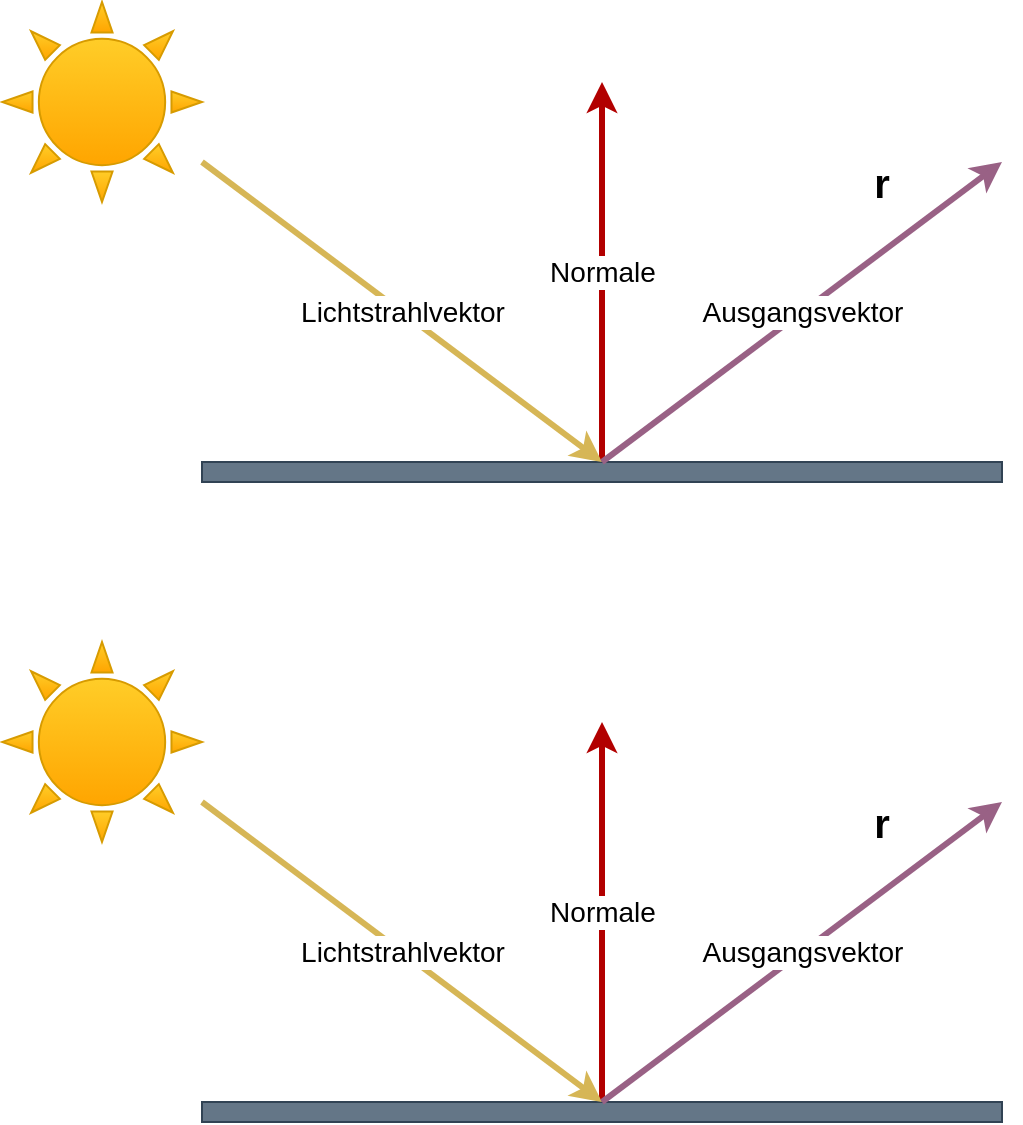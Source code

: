 <mxfile version="14.1.8" type="device"><diagram id="tv-FqhEi4aGZMKUZieT2" name="Seite-1"><mxGraphModel dx="1038" dy="607" grid="1" gridSize="10" guides="1" tooltips="1" connect="1" arrows="1" fold="1" page="1" pageScale="1" pageWidth="827" pageHeight="1169" math="0" shadow="0"><root><mxCell id="0"/><mxCell id="1" parent="0"/><mxCell id="y-wmGOKamCPycivVrnCJ-3" value="Normale" style="edgeStyle=orthogonalEdgeStyle;rounded=0;orthogonalLoop=1;jettySize=auto;html=1;exitX=0.5;exitY=0;exitDx=0;exitDy=0;fillColor=#e51400;strokeColor=#B20000;strokeWidth=3;horizontal=1;verticalAlign=middle;labelPosition=center;verticalLabelPosition=middle;align=center;fontSize=14;" edge="1" parent="1" source="y-wmGOKamCPycivVrnCJ-1"><mxGeometry relative="1" as="geometry"><mxPoint x="360" y="80" as="targetPoint"/></mxGeometry></mxCell><mxCell id="y-wmGOKamCPycivVrnCJ-1" value="" style="rounded=0;whiteSpace=wrap;html=1;fillColor=#647687;strokeColor=#314354;fontColor=#ffffff;" vertex="1" parent="1"><mxGeometry x="160" y="270" width="400" height="10" as="geometry"/></mxCell><mxCell id="y-wmGOKamCPycivVrnCJ-4" value="Lichtstrahlvektor" style="rounded=0;orthogonalLoop=1;jettySize=auto;html=1;entryX=0.5;entryY=0;entryDx=0;entryDy=0;strokeWidth=3;fillColor=#fff2cc;strokeColor=#d6b656;gradientColor=#ffd966;fontSize=14;" edge="1" parent="1" target="y-wmGOKamCPycivVrnCJ-1"><mxGeometry relative="1" as="geometry"><mxPoint x="160" y="120" as="sourcePoint"/></mxGeometry></mxCell><mxCell id="y-wmGOKamCPycivVrnCJ-2" value="" style="verticalLabelPosition=bottom;verticalAlign=top;html=1;shape=mxgraph.basic.sun;gradientColor=#ffa500;fillColor=#ffcd28;strokeColor=#d79b00;" vertex="1" parent="1"><mxGeometry x="60" y="40" width="100" height="100" as="geometry"/></mxCell><mxCell id="y-wmGOKamCPycivVrnCJ-5" value="Ausgangsvektor" style="rounded=0;orthogonalLoop=1;jettySize=auto;html=1;strokeWidth=3;fillColor=#e6d0de;strokeColor=#996185;gradientColor=#d5739d;fontSize=14;exitX=0.5;exitY=0;exitDx=0;exitDy=0;" edge="1" parent="1" source="y-wmGOKamCPycivVrnCJ-1"><mxGeometry relative="1" as="geometry"><mxPoint x="314" y="90" as="sourcePoint"/><mxPoint x="560" y="120" as="targetPoint"/></mxGeometry></mxCell><mxCell id="y-wmGOKamCPycivVrnCJ-6" value="&lt;b&gt;&lt;font style=&quot;font-size: 20px&quot;&gt;r&lt;/font&gt;&lt;/b&gt;" style="text;html=1;strokeColor=none;fillColor=none;align=center;verticalAlign=middle;whiteSpace=wrap;rounded=0;fontSize=14;" vertex="1" parent="1"><mxGeometry x="480" y="120" width="40" height="20" as="geometry"/></mxCell><mxCell id="y-wmGOKamCPycivVrnCJ-7" value="Normale" style="edgeStyle=orthogonalEdgeStyle;rounded=0;orthogonalLoop=1;jettySize=auto;html=1;exitX=0.5;exitY=0;exitDx=0;exitDy=0;fillColor=#e51400;strokeColor=#B20000;strokeWidth=3;horizontal=1;verticalAlign=middle;labelPosition=center;verticalLabelPosition=middle;align=center;fontSize=14;" edge="1" parent="1" source="y-wmGOKamCPycivVrnCJ-8"><mxGeometry relative="1" as="geometry"><mxPoint x="360" y="400" as="targetPoint"/></mxGeometry></mxCell><mxCell id="y-wmGOKamCPycivVrnCJ-8" value="" style="rounded=0;whiteSpace=wrap;html=1;fillColor=#647687;strokeColor=#314354;fontColor=#ffffff;" vertex="1" parent="1"><mxGeometry x="160" y="590" width="400" height="10" as="geometry"/></mxCell><mxCell id="y-wmGOKamCPycivVrnCJ-9" value="Lichtstrahlvektor" style="rounded=0;orthogonalLoop=1;jettySize=auto;html=1;entryX=0.5;entryY=0;entryDx=0;entryDy=0;strokeWidth=3;fillColor=#fff2cc;strokeColor=#d6b656;gradientColor=#ffd966;fontSize=14;" edge="1" parent="1" target="y-wmGOKamCPycivVrnCJ-8"><mxGeometry relative="1" as="geometry"><mxPoint x="160" y="440" as="sourcePoint"/></mxGeometry></mxCell><mxCell id="y-wmGOKamCPycivVrnCJ-10" value="" style="verticalLabelPosition=bottom;verticalAlign=top;html=1;shape=mxgraph.basic.sun;gradientColor=#ffa500;fillColor=#ffcd28;strokeColor=#d79b00;" vertex="1" parent="1"><mxGeometry x="60" y="360" width="100" height="100" as="geometry"/></mxCell><mxCell id="y-wmGOKamCPycivVrnCJ-11" value="Ausgangsvektor" style="rounded=0;orthogonalLoop=1;jettySize=auto;html=1;strokeWidth=3;fillColor=#e6d0de;strokeColor=#996185;gradientColor=#d5739d;fontSize=14;exitX=0.5;exitY=0;exitDx=0;exitDy=0;" edge="1" parent="1" source="y-wmGOKamCPycivVrnCJ-8"><mxGeometry relative="1" as="geometry"><mxPoint x="314" y="410" as="sourcePoint"/><mxPoint x="560" y="440" as="targetPoint"/></mxGeometry></mxCell><mxCell id="y-wmGOKamCPycivVrnCJ-12" value="&lt;b&gt;&lt;font style=&quot;font-size: 20px&quot;&gt;r&lt;/font&gt;&lt;/b&gt;" style="text;html=1;strokeColor=none;fillColor=none;align=center;verticalAlign=middle;whiteSpace=wrap;rounded=0;fontSize=14;" vertex="1" parent="1"><mxGeometry x="480" y="440" width="40" height="20" as="geometry"/></mxCell></root></mxGraphModel></diagram></mxfile>